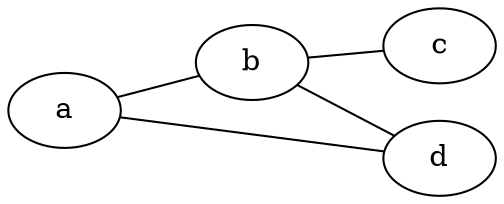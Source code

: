 graph graphname {
    rankdir=LR;  //Rank Direction Left to Right
    a -- b; 
    b -- c;
    b -- d;
    d -- a;
}

